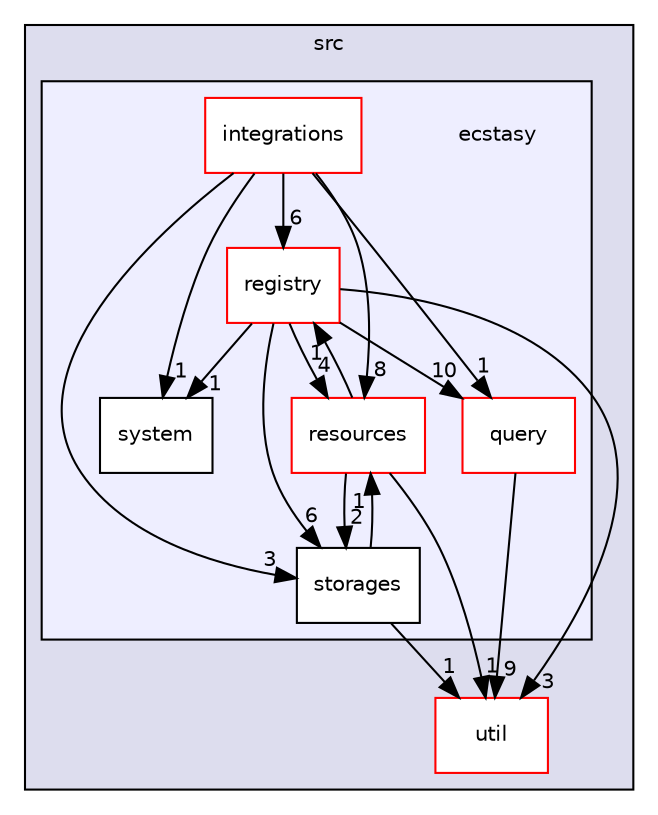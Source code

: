 digraph "src/ecstasy" {
  compound=true
  node [ fontsize="10", fontname="Helvetica"];
  edge [ labelfontsize="10", labelfontname="Helvetica"];
  subgraph clusterdir_68267d1309a1af8e8297ef4c3efbcdba {
    graph [ bgcolor="#ddddee", pencolor="black", label="src" fontname="Helvetica", fontsize="10", URL="dir_68267d1309a1af8e8297ef4c3efbcdba.html"]
  dir_b7878ad5ecbf2506f4125b9d34c97e45 [shape=box label="util" fillcolor="white" style="filled" color="red" URL="dir_b7878ad5ecbf2506f4125b9d34c97e45.html"];
  subgraph clusterdir_6b0b9537e2784bce85aaa1605580a3a0 {
    graph [ bgcolor="#eeeeff", pencolor="black", label="" URL="dir_6b0b9537e2784bce85aaa1605580a3a0.html"];
    dir_6b0b9537e2784bce85aaa1605580a3a0 [shape=plaintext label="ecstasy"];
  dir_f15917d6366dfa96c32563b53409824a [shape=box label="integrations" fillcolor="white" style="filled" color="red" URL="dir_f15917d6366dfa96c32563b53409824a.html"];
  dir_5392b01d02c3d4d0985a94f633790057 [shape=box label="query" fillcolor="white" style="filled" color="red" URL="dir_5392b01d02c3d4d0985a94f633790057.html"];
  dir_27d9dd95bf0309eb27f3bb61fbabadeb [shape=box label="registry" fillcolor="white" style="filled" color="red" URL="dir_27d9dd95bf0309eb27f3bb61fbabadeb.html"];
  dir_8c1a170fbd0a5283d7ed264cf6df56b3 [shape=box label="resources" fillcolor="white" style="filled" color="red" URL="dir_8c1a170fbd0a5283d7ed264cf6df56b3.html"];
  dir_4a1419ba0e8125a1fc6aeccf1492e850 [shape=box label="storages" fillcolor="white" style="filled" URL="dir_4a1419ba0e8125a1fc6aeccf1492e850.html"];
  dir_bb1f71bfffde0d1688dd5f7686f27ec6 [shape=box label="system" fillcolor="white" style="filled" URL="dir_bb1f71bfffde0d1688dd5f7686f27ec6.html"];
  }
  }
  dir_5392b01d02c3d4d0985a94f633790057->dir_b7878ad5ecbf2506f4125b9d34c97e45 [headlabel="9", labeldistance=1.5 headhref="dir_000011_000024.html"];
  dir_4a1419ba0e8125a1fc6aeccf1492e850->dir_8c1a170fbd0a5283d7ed264cf6df56b3 [headlabel="1", labeldistance=1.5 headhref="dir_000019_000017.html"];
  dir_4a1419ba0e8125a1fc6aeccf1492e850->dir_b7878ad5ecbf2506f4125b9d34c97e45 [headlabel="1", labeldistance=1.5 headhref="dir_000019_000024.html"];
  dir_f15917d6366dfa96c32563b53409824a->dir_27d9dd95bf0309eb27f3bb61fbabadeb [headlabel="6", labeldistance=1.5 headhref="dir_000002_000014.html"];
  dir_f15917d6366dfa96c32563b53409824a->dir_4a1419ba0e8125a1fc6aeccf1492e850 [headlabel="3", labeldistance=1.5 headhref="dir_000002_000019.html"];
  dir_f15917d6366dfa96c32563b53409824a->dir_5392b01d02c3d4d0985a94f633790057 [headlabel="1", labeldistance=1.5 headhref="dir_000002_000011.html"];
  dir_f15917d6366dfa96c32563b53409824a->dir_8c1a170fbd0a5283d7ed264cf6df56b3 [headlabel="8", labeldistance=1.5 headhref="dir_000002_000017.html"];
  dir_f15917d6366dfa96c32563b53409824a->dir_bb1f71bfffde0d1688dd5f7686f27ec6 [headlabel="1", labeldistance=1.5 headhref="dir_000002_000023.html"];
  dir_8c1a170fbd0a5283d7ed264cf6df56b3->dir_27d9dd95bf0309eb27f3bb61fbabadeb [headlabel="1", labeldistance=1.5 headhref="dir_000017_000014.html"];
  dir_8c1a170fbd0a5283d7ed264cf6df56b3->dir_4a1419ba0e8125a1fc6aeccf1492e850 [headlabel="2", labeldistance=1.5 headhref="dir_000017_000019.html"];
  dir_8c1a170fbd0a5283d7ed264cf6df56b3->dir_b7878ad5ecbf2506f4125b9d34c97e45 [headlabel="1", labeldistance=1.5 headhref="dir_000017_000024.html"];
  dir_27d9dd95bf0309eb27f3bb61fbabadeb->dir_4a1419ba0e8125a1fc6aeccf1492e850 [headlabel="6", labeldistance=1.5 headhref="dir_000014_000019.html"];
  dir_27d9dd95bf0309eb27f3bb61fbabadeb->dir_5392b01d02c3d4d0985a94f633790057 [headlabel="10", labeldistance=1.5 headhref="dir_000014_000011.html"];
  dir_27d9dd95bf0309eb27f3bb61fbabadeb->dir_8c1a170fbd0a5283d7ed264cf6df56b3 [headlabel="4", labeldistance=1.5 headhref="dir_000014_000017.html"];
  dir_27d9dd95bf0309eb27f3bb61fbabadeb->dir_b7878ad5ecbf2506f4125b9d34c97e45 [headlabel="3", labeldistance=1.5 headhref="dir_000014_000024.html"];
  dir_27d9dd95bf0309eb27f3bb61fbabadeb->dir_bb1f71bfffde0d1688dd5f7686f27ec6 [headlabel="1", labeldistance=1.5 headhref="dir_000014_000023.html"];
}
